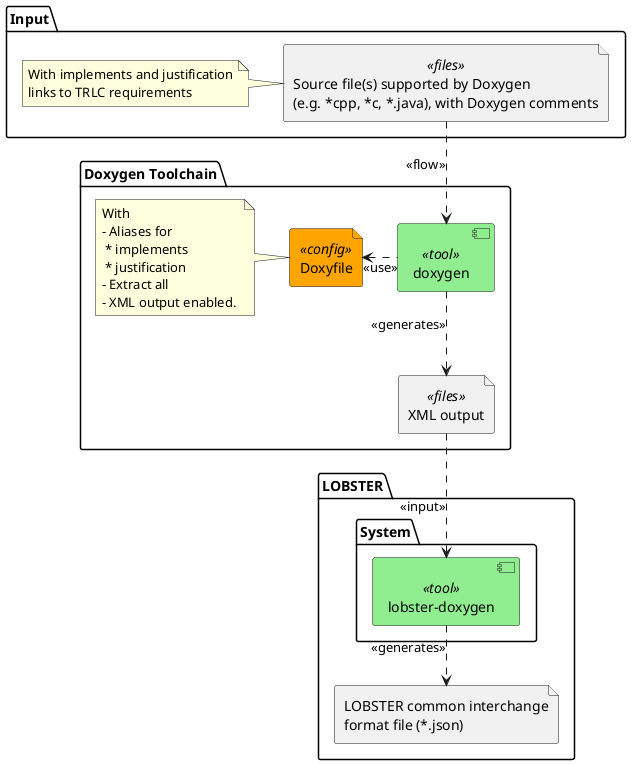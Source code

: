 @startuml context_diagram

' Setting ''''''''''''''''''''''''''''''''''''''''''''''''''''''''''''''''''''''''''''''''''''''''''

skinparam linetype ortho
<style>
component {
    BackgroundColor #lightgreen
}
.config {
    BackgroundColor #orange
}

.cuif {
    BackgroundColor #LightBlue
}
</style>

' Components '''''''''''''''''''''''''''''''''''''''''''''''''''''''''''''''''''''''''''''''''''''''

package "Input" {
    file "Source file(s) supported by Doxygen\n(e.g. *cpp, *c, *.java), with Doxygen comments" as source_code <<files>>
    note left of source_code
        With implements and justification
        links to TRLC requirements 
    end note
}

package "Doxygen Toolchain" {
    component "doxygen" as doxygen <<tool>>
    file "Doxyfile" as doxygen_configuration <<config>>

    note left of doxygen_configuration
        With
        - Aliases for 
         * implements
         * justification
        - Extract all
        - XML output enabled. 
    end note

    file "XML output" as xml_output <<files>>
}

package LOBSTER {
    package "System" {
        component "lobster-doxygen" as lobster_doxygen <<tool>> 
    }
    file "LOBSTER common interchange\nformat file (*.json)" as lobster_configuration_file 
}

' Flows ''''''''''''''''''''''''''''''''''''''''''''''''''''''''''''''''''''''''''''''''''''''''''''

source_code .down.> doxygen :  <<flow>>
doxygen ..left..> doxygen_configuration : <<use>>
doxygen .down.> xml_output : <<generates>>
xml_output .down.> lobster_doxygen : <<input>>
lobster_doxygen .down.> lobster_configuration_file : <<generates>>

@enduml